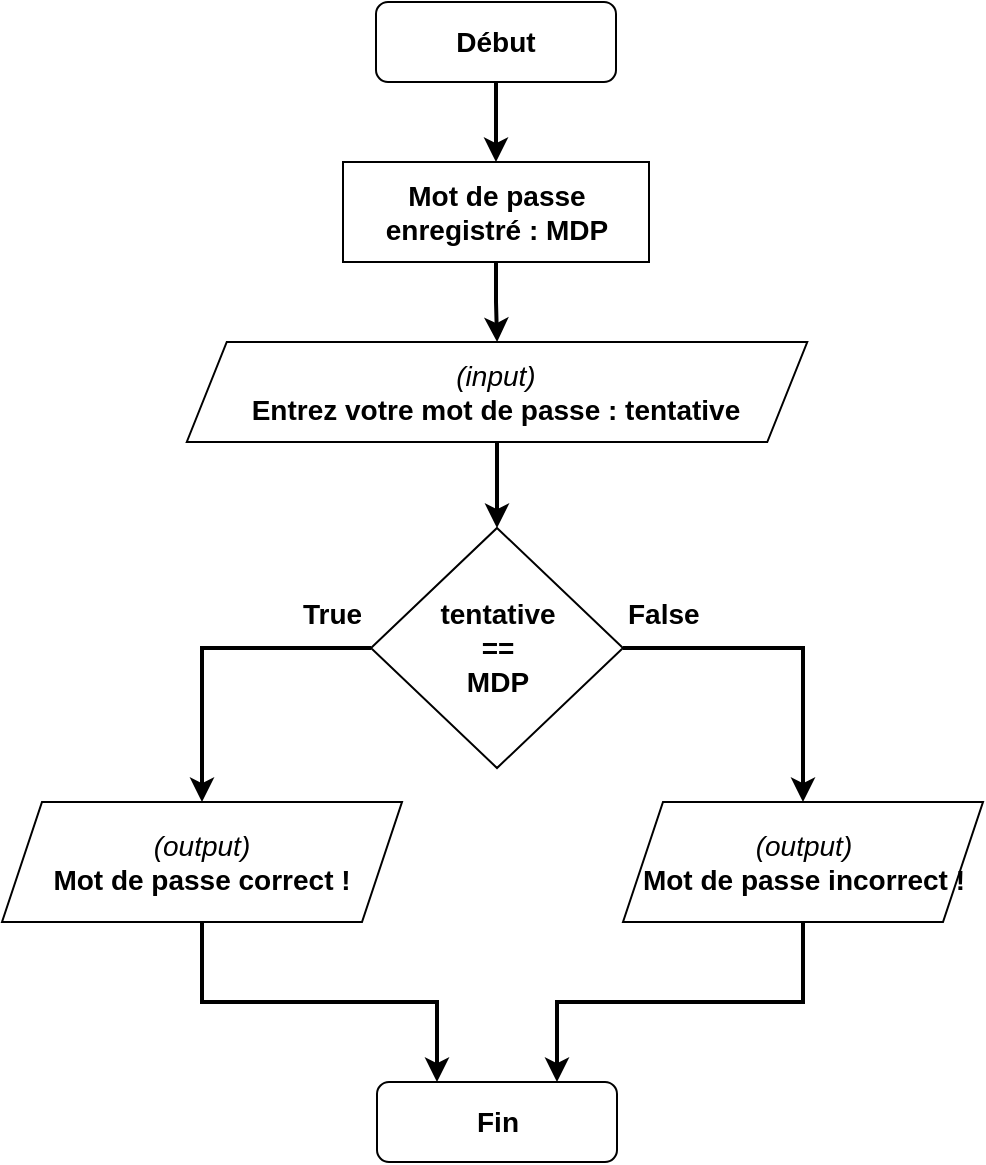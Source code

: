 <mxfile version="20.3.0" type="device"><diagram id="wjmsaiy2B0gnrjSmU9Rj" name="Page-1"><mxGraphModel dx="1102" dy="685" grid="1" gridSize="10" guides="1" tooltips="1" connect="1" arrows="1" fold="1" page="1" pageScale="1" pageWidth="827" pageHeight="1169" math="0" shadow="0"><root><mxCell id="0"/><mxCell id="1" parent="0"/><mxCell id="ty8UftlroKsEVX7bEqcY-2" style="edgeStyle=orthogonalEdgeStyle;rounded=0;orthogonalLoop=1;jettySize=auto;html=1;exitX=0;exitY=0.5;exitDx=0;exitDy=0;entryX=0.5;entryY=0;entryDx=0;entryDy=0;strokeWidth=2;fontSize=14;" edge="1" parent="1" source="ty8UftlroKsEVX7bEqcY-4" target="ty8UftlroKsEVX7bEqcY-12"><mxGeometry relative="1" as="geometry"/></mxCell><mxCell id="ty8UftlroKsEVX7bEqcY-3" style="edgeStyle=orthogonalEdgeStyle;rounded=0;orthogonalLoop=1;jettySize=auto;html=1;exitX=1;exitY=0.5;exitDx=0;exitDy=0;strokeWidth=2;fontSize=14;" edge="1" parent="1" source="ty8UftlroKsEVX7bEqcY-4" target="ty8UftlroKsEVX7bEqcY-14"><mxGeometry relative="1" as="geometry"/></mxCell><mxCell id="ty8UftlroKsEVX7bEqcY-4" value="&lt;b&gt;&lt;font style=&quot;font-size: 14px;&quot;&gt;tentative&lt;br&gt;==&lt;br&gt;MDP&lt;/font&gt;&lt;/b&gt;" style="rhombus;whiteSpace=wrap;html=1;" vertex="1" parent="1"><mxGeometry x="374.5" y="283" width="126" height="120" as="geometry"/></mxCell><mxCell id="ty8UftlroKsEVX7bEqcY-5" value="True" style="text;strokeColor=none;fillColor=none;align=left;verticalAlign=middle;spacingLeft=4;spacingRight=4;overflow=hidden;points=[[0,0.5],[1,0.5]];portConstraint=eastwest;rotatable=0;fontSize=14;fontStyle=1" vertex="1" parent="1"><mxGeometry x="334.5" y="310" width="40" height="30" as="geometry"/></mxCell><mxCell id="ty8UftlroKsEVX7bEqcY-6" value="False" style="text;strokeColor=none;fillColor=none;align=left;verticalAlign=middle;spacingLeft=4;spacingRight=4;overflow=hidden;points=[[0,0.5],[1,0.5]];portConstraint=eastwest;rotatable=0;fontSize=14;fontStyle=1" vertex="1" parent="1"><mxGeometry x="497" y="310" width="50" height="30" as="geometry"/></mxCell><mxCell id="ty8UftlroKsEVX7bEqcY-7" style="edgeStyle=orthogonalEdgeStyle;rounded=0;orthogonalLoop=1;jettySize=auto;html=1;exitX=0.5;exitY=1;exitDx=0;exitDy=0;entryX=0.5;entryY=0;entryDx=0;entryDy=0;fontSize=14;strokeWidth=2;" edge="1" parent="1" source="ty8UftlroKsEVX7bEqcY-8" target="ty8UftlroKsEVX7bEqcY-17"><mxGeometry relative="1" as="geometry"/></mxCell><mxCell id="ty8UftlroKsEVX7bEqcY-8" value="&lt;font style=&quot;font-size: 14px;&quot;&gt;&lt;b&gt;Début&lt;/b&gt;&lt;/font&gt;" style="rounded=1;whiteSpace=wrap;html=1;" vertex="1" parent="1"><mxGeometry x="377" y="20" width="120" height="40" as="geometry"/></mxCell><mxCell id="ty8UftlroKsEVX7bEqcY-9" style="edgeStyle=orthogonalEdgeStyle;rounded=0;orthogonalLoop=1;jettySize=auto;html=1;exitX=0.5;exitY=1;exitDx=0;exitDy=0;strokeWidth=2;fontSize=14;" edge="1" parent="1" source="ty8UftlroKsEVX7bEqcY-10" target="ty8UftlroKsEVX7bEqcY-4"><mxGeometry relative="1" as="geometry"/></mxCell><mxCell id="ty8UftlroKsEVX7bEqcY-10" value="&lt;i&gt;(input)&lt;br&gt;&lt;/i&gt;&lt;b&gt;Entrez votre mot de passe : tentative&lt;/b&gt;" style="shape=parallelogram;perimeter=parallelogramPerimeter;whiteSpace=wrap;html=1;fixedSize=1;fontSize=14;" vertex="1" parent="1"><mxGeometry x="282.38" y="190" width="310.25" height="50" as="geometry"/></mxCell><mxCell id="ty8UftlroKsEVX7bEqcY-11" style="edgeStyle=orthogonalEdgeStyle;rounded=0;orthogonalLoop=1;jettySize=auto;html=1;exitX=0.5;exitY=1;exitDx=0;exitDy=0;entryX=0.25;entryY=0;entryDx=0;entryDy=0;strokeWidth=2;fontSize=14;" edge="1" parent="1" source="ty8UftlroKsEVX7bEqcY-12" target="ty8UftlroKsEVX7bEqcY-15"><mxGeometry relative="1" as="geometry"/></mxCell><mxCell id="ty8UftlroKsEVX7bEqcY-12" value="&lt;i&gt;(output)&lt;/i&gt;&lt;br&gt;&lt;b&gt;Mot de passe correct !&lt;/b&gt;" style="shape=parallelogram;perimeter=parallelogramPerimeter;whiteSpace=wrap;html=1;fixedSize=1;fontSize=14;" vertex="1" parent="1"><mxGeometry x="190" y="420" width="200" height="60" as="geometry"/></mxCell><mxCell id="ty8UftlroKsEVX7bEqcY-18" style="edgeStyle=orthogonalEdgeStyle;rounded=0;orthogonalLoop=1;jettySize=auto;html=1;exitX=0.5;exitY=1;exitDx=0;exitDy=0;entryX=0.75;entryY=0;entryDx=0;entryDy=0;strokeWidth=2;" edge="1" parent="1" source="ty8UftlroKsEVX7bEqcY-14" target="ty8UftlroKsEVX7bEqcY-15"><mxGeometry relative="1" as="geometry"/></mxCell><mxCell id="ty8UftlroKsEVX7bEqcY-14" value="&lt;i&gt;(output)&lt;/i&gt;&lt;br&gt;&lt;b&gt;Mot de passe incorrect !&lt;/b&gt;" style="shape=parallelogram;perimeter=parallelogramPerimeter;whiteSpace=wrap;html=1;fixedSize=1;fontSize=14;" vertex="1" parent="1"><mxGeometry x="500.5" y="420" width="180" height="60" as="geometry"/></mxCell><mxCell id="ty8UftlroKsEVX7bEqcY-15" value="&lt;font style=&quot;font-size: 14px;&quot;&gt;&lt;b&gt;Fin&lt;/b&gt;&lt;/font&gt;" style="rounded=1;whiteSpace=wrap;html=1;" vertex="1" parent="1"><mxGeometry x="377.5" y="560" width="120" height="40" as="geometry"/></mxCell><mxCell id="ty8UftlroKsEVX7bEqcY-16" style="edgeStyle=orthogonalEdgeStyle;rounded=0;orthogonalLoop=1;jettySize=auto;html=1;exitX=0.5;exitY=1;exitDx=0;exitDy=0;strokeWidth=2;fontSize=14;" edge="1" parent="1" source="ty8UftlroKsEVX7bEqcY-17" target="ty8UftlroKsEVX7bEqcY-10"><mxGeometry relative="1" as="geometry"/></mxCell><mxCell id="ty8UftlroKsEVX7bEqcY-17" value="&lt;font style=&quot;font-size: 14px;&quot;&gt;&lt;b&gt;Mot de passe enregistré : MDP&lt;/b&gt;&lt;/font&gt;" style="rounded=0;whiteSpace=wrap;html=1;" vertex="1" parent="1"><mxGeometry x="360.5" y="100" width="153" height="50" as="geometry"/></mxCell></root></mxGraphModel></diagram></mxfile>